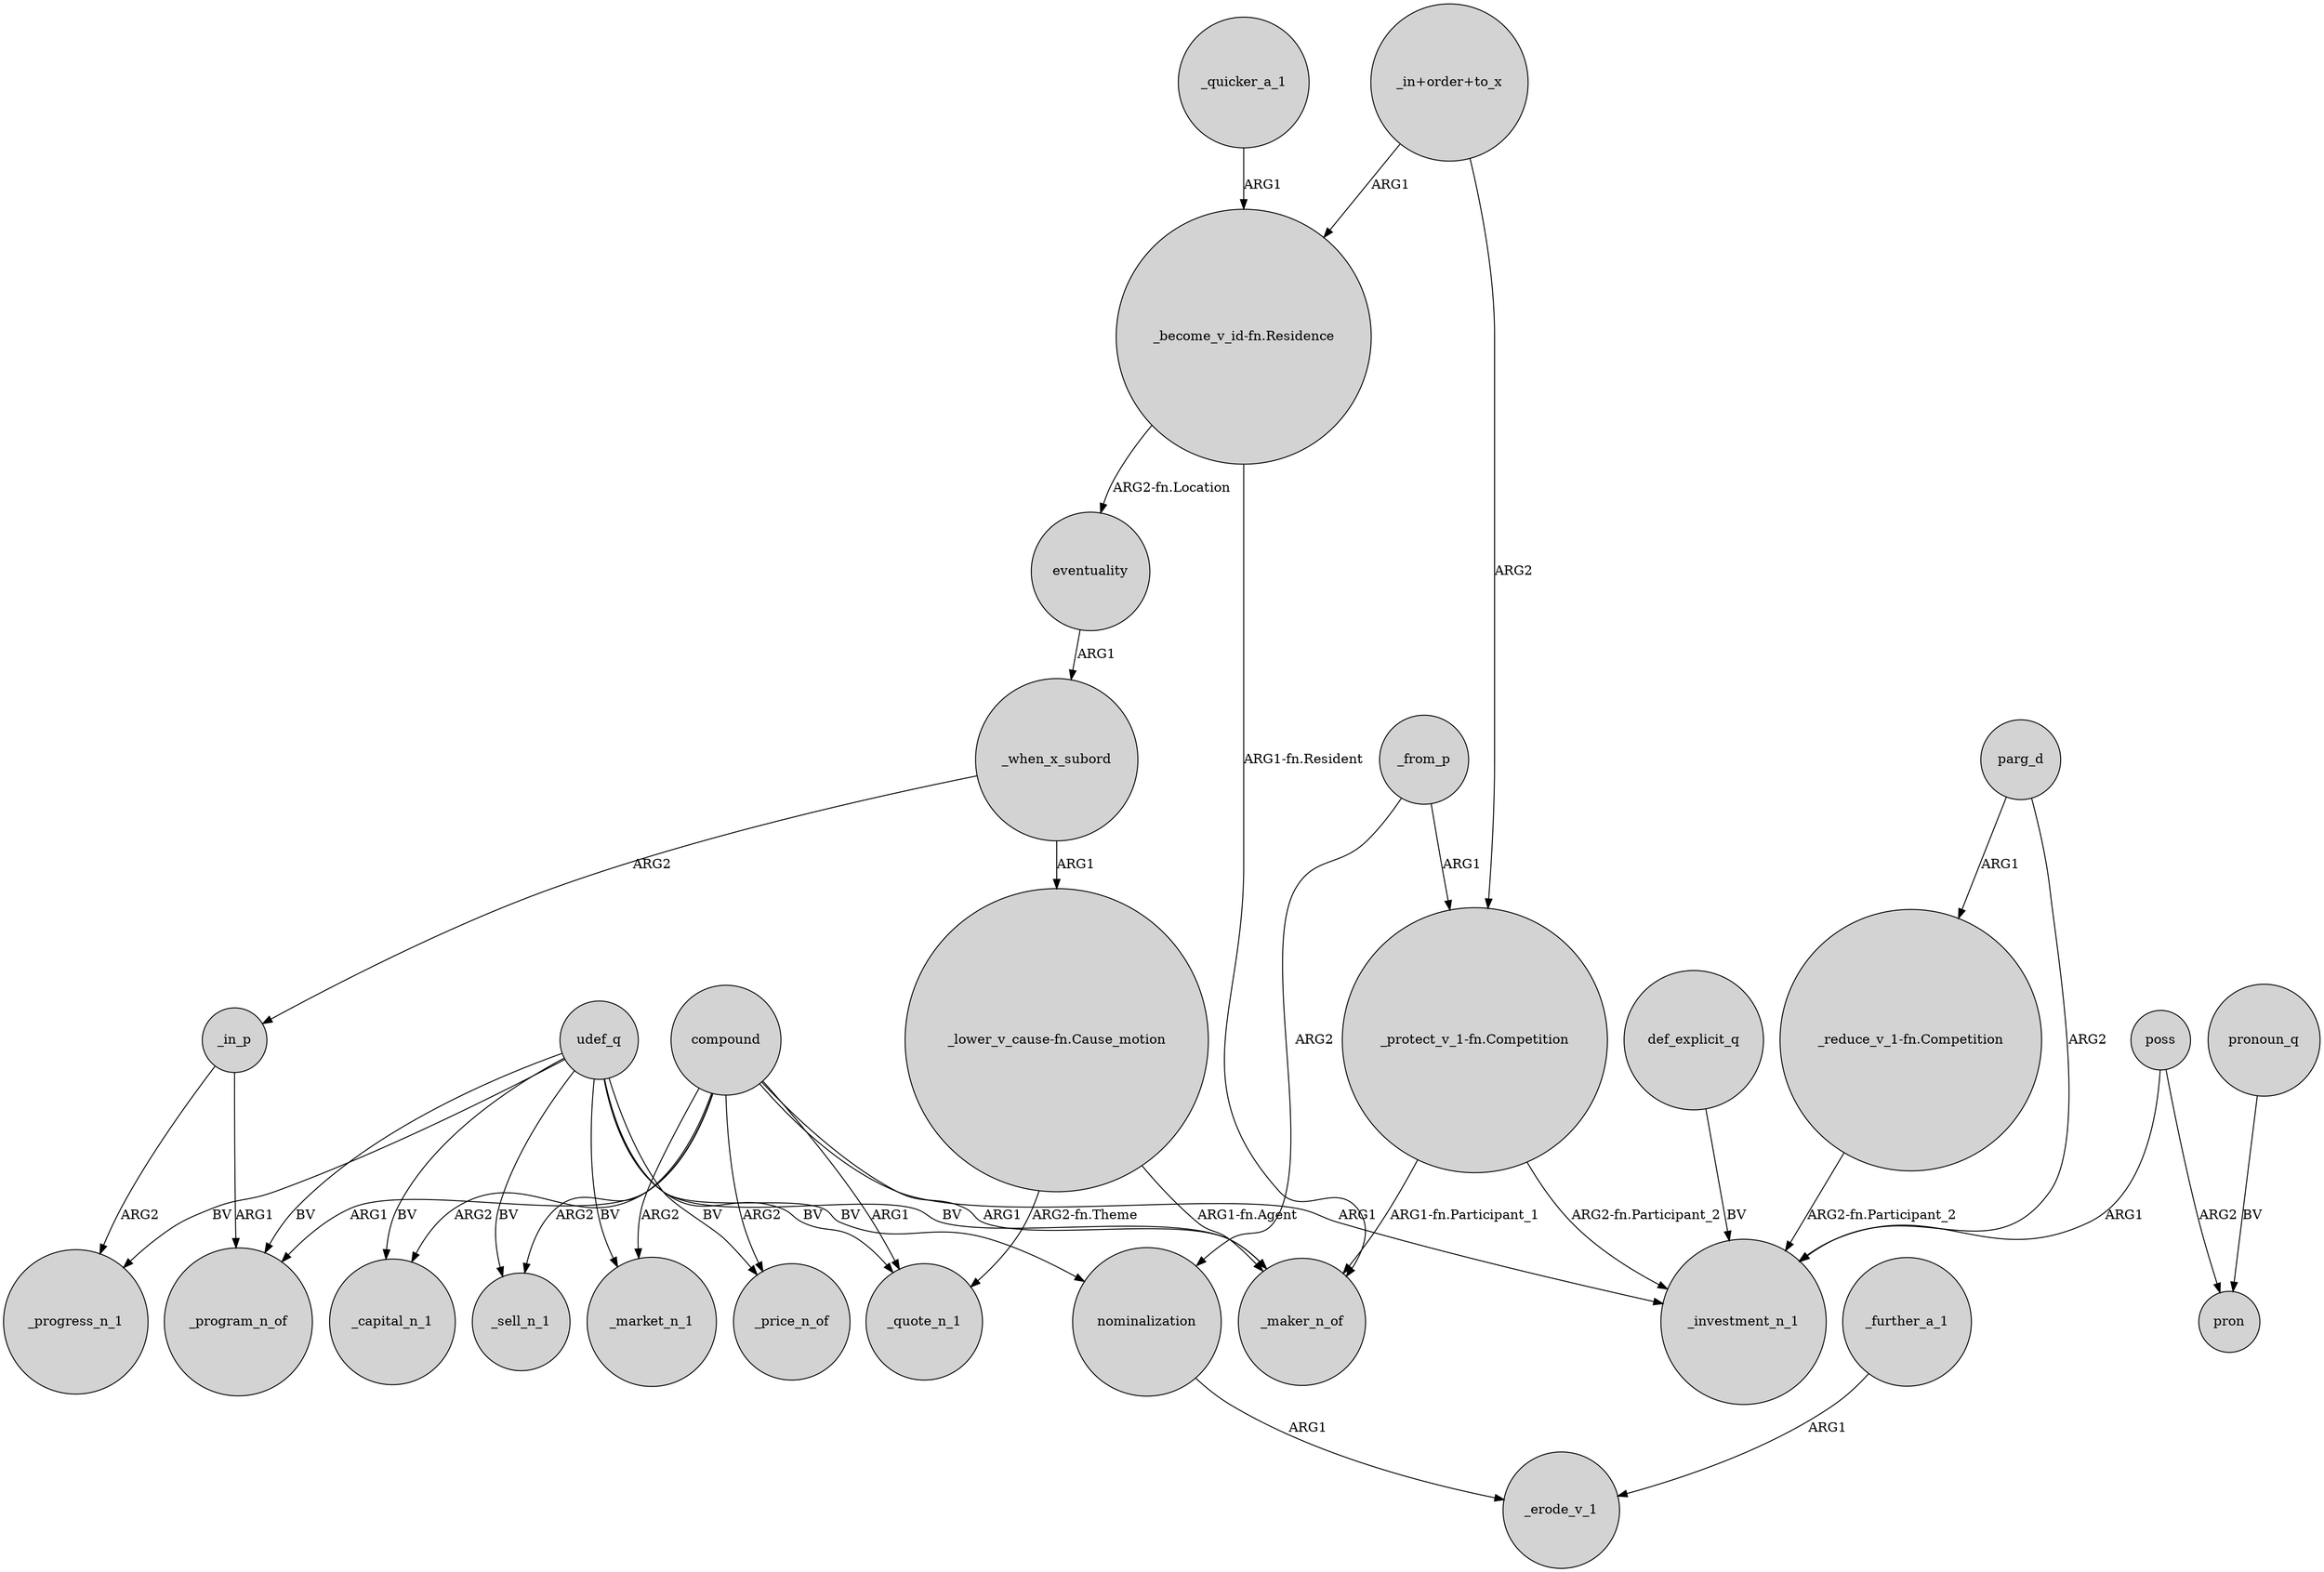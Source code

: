digraph {
	node [shape=circle style=filled]
	_from_p -> "_protect_v_1-fn.Competition" [label=ARG1]
	eventuality -> _when_x_subord [label=ARG1]
	compound -> _sell_n_1 [label=ARG2]
	"_reduce_v_1-fn.Competition" -> _investment_n_1 [label="ARG2-fn.Participant_2"]
	udef_q -> _market_n_1 [label=BV]
	"_become_v_id-fn.Residence" -> _maker_n_of [label="ARG1-fn.Resident"]
	_further_a_1 -> _erode_v_1 [label=ARG1]
	udef_q -> _sell_n_1 [label=BV]
	compound -> _investment_n_1 [label=ARG1]
	compound -> _market_n_1 [label=ARG2]
	udef_q -> _price_n_of [label=BV]
	udef_q -> nominalization [label=BV]
	_in_p -> _program_n_of [label=ARG1]
	udef_q -> _quote_n_1 [label=BV]
	"_lower_v_cause-fn.Cause_motion" -> _quote_n_1 [label="ARG2-fn.Theme"]
	udef_q -> _program_n_of [label=BV]
	_from_p -> nominalization [label=ARG2]
	poss -> _investment_n_1 [label=ARG1]
	udef_q -> _maker_n_of [label=BV]
	pronoun_q -> pron [label=BV]
	"_lower_v_cause-fn.Cause_motion" -> _maker_n_of [label="ARG1-fn.Agent"]
	"_protect_v_1-fn.Competition" -> _investment_n_1 [label="ARG2-fn.Participant_2"]
	poss -> pron [label=ARG2]
	compound -> _program_n_of [label=ARG1]
	compound -> _price_n_of [label=ARG2]
	"_protect_v_1-fn.Competition" -> _maker_n_of [label="ARG1-fn.Participant_1"]
	udef_q -> _capital_n_1 [label=BV]
	"_in+order+to_x" -> "_protect_v_1-fn.Competition" [label=ARG2]
	udef_q -> _progress_n_1 [label=BV]
	parg_d -> _investment_n_1 [label=ARG2]
	"_in+order+to_x" -> "_become_v_id-fn.Residence" [label=ARG1]
	parg_d -> "_reduce_v_1-fn.Competition" [label=ARG1]
	"_become_v_id-fn.Residence" -> eventuality [label="ARG2-fn.Location"]
	_in_p -> _progress_n_1 [label=ARG2]
	compound -> _maker_n_of [label=ARG1]
	compound -> _capital_n_1 [label=ARG2]
	compound -> _quote_n_1 [label=ARG1]
	def_explicit_q -> _investment_n_1 [label=BV]
	_when_x_subord -> "_lower_v_cause-fn.Cause_motion" [label=ARG1]
	nominalization -> _erode_v_1 [label=ARG1]
	_quicker_a_1 -> "_become_v_id-fn.Residence" [label=ARG1]
	_when_x_subord -> _in_p [label=ARG2]
}
